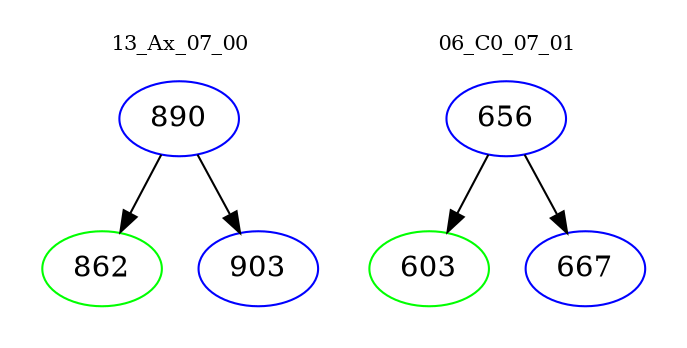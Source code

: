digraph{
subgraph cluster_0 {
color = white
label = "13_Ax_07_00";
fontsize=10;
T0_890 [label="890", color="blue"]
T0_890 -> T0_862 [color="black"]
T0_862 [label="862", color="green"]
T0_890 -> T0_903 [color="black"]
T0_903 [label="903", color="blue"]
}
subgraph cluster_1 {
color = white
label = "06_C0_07_01";
fontsize=10;
T1_656 [label="656", color="blue"]
T1_656 -> T1_603 [color="black"]
T1_603 [label="603", color="green"]
T1_656 -> T1_667 [color="black"]
T1_667 [label="667", color="blue"]
}
}
